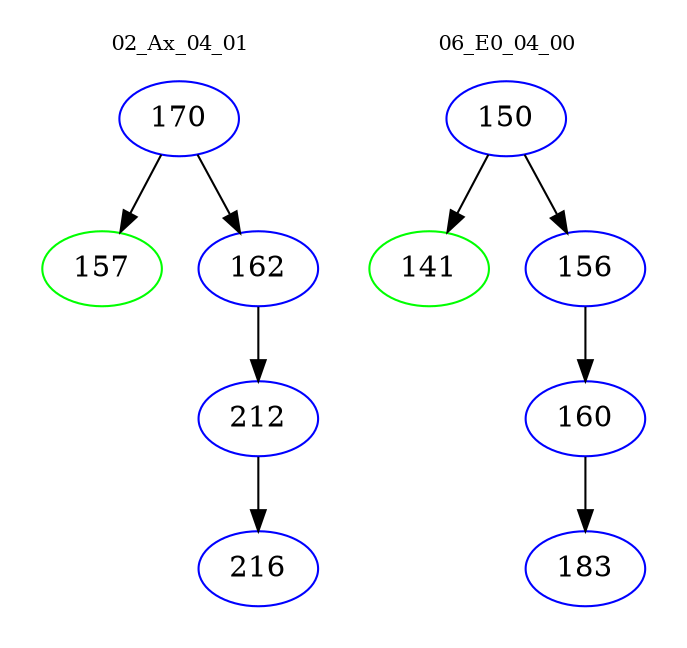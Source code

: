 digraph{
subgraph cluster_0 {
color = white
label = "02_Ax_04_01";
fontsize=10;
T0_170 [label="170", color="blue"]
T0_170 -> T0_157 [color="black"]
T0_157 [label="157", color="green"]
T0_170 -> T0_162 [color="black"]
T0_162 [label="162", color="blue"]
T0_162 -> T0_212 [color="black"]
T0_212 [label="212", color="blue"]
T0_212 -> T0_216 [color="black"]
T0_216 [label="216", color="blue"]
}
subgraph cluster_1 {
color = white
label = "06_E0_04_00";
fontsize=10;
T1_150 [label="150", color="blue"]
T1_150 -> T1_141 [color="black"]
T1_141 [label="141", color="green"]
T1_150 -> T1_156 [color="black"]
T1_156 [label="156", color="blue"]
T1_156 -> T1_160 [color="black"]
T1_160 [label="160", color="blue"]
T1_160 -> T1_183 [color="black"]
T1_183 [label="183", color="blue"]
}
}
